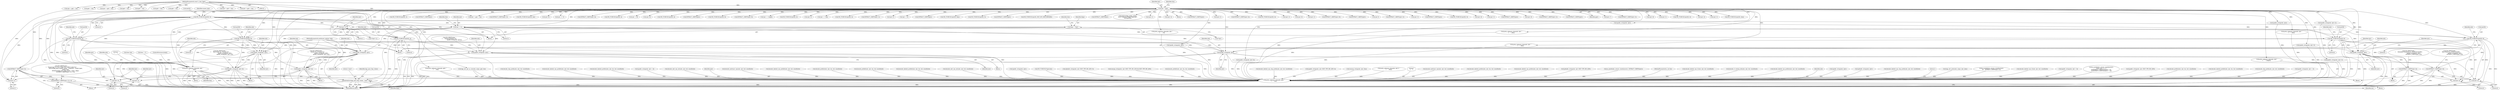 digraph "0_tcpdump_13d52e9c0e7caf7e6325b0051bc90a49968be67f@array" {
"1002413" [label="(Call,ND_TCHECK2(tptr[0], 5))"];
"1000142" [label="(Call,tptr = pptr)"];
"1000128" [label="(MethodParameterIn,const u_char *pptr)"];
"1002421" [label="(Call,tptr+1)"];
"1002424" [label="(Call,flags = *tptr)"];
"1002444" [label="(Call,bittok2str(bgp_pmsi_flag_values, \"none\", flags))"];
"1002449" [label="(Call,EXTRACT_24BITS(tptr+2))"];
"1002448" [label="(Call,EXTRACT_24BITS(tptr+2)>>4)"];
"1002450" [label="(Call,tptr+2)"];
"1002454" [label="(Call,tptr +=5)"];
"1002465" [label="(Call,ND_TCHECK2(tptr[0], 8))"];
"1002476" [label="(Call,ipaddr_string(ndo, tptr))"];
"1002479" [label="(Call,ipaddr_string(ndo, tptr+4))"];
"1002927" [label="(Call,print_unknown_data(ndo, pptr, \"\n\t    \", len))"];
"1002481" [label="(Call,tptr+4)"];
"1002486" [label="(Call,ND_TCHECK2(tptr[0], 8))"];
"1002497" [label="(Call,ipaddr_string(ndo, tptr))"];
"1002500" [label="(Call,ipaddr_string(ndo, tptr+4))"];
"1002502" [label="(Call,tptr+4)"];
"1002507" [label="(Call,ND_TCHECK2(tptr[0], 4))"];
"1002517" [label="(Call,ipaddr_string(ndo, tptr))"];
"1002523" [label="(Call,ND_TCHECK2(tptr[0], 8))"];
"1002534" [label="(Call,ipaddr_string(ndo, tptr))"];
"1002537" [label="(Call,EXTRACT_32BITS(tptr+4))"];
"1002538" [label="(Call,tptr+4)"];
"1002543" [label="(Call,ND_TCHECK2(tptr[0], 8))"];
"1002554" [label="(Call,ipaddr_string(ndo, tptr))"];
"1002557" [label="(Call,EXTRACT_32BITS(tptr+4))"];
"1002558" [label="(Call,tptr+4)"];
"1002570" [label="(Call,print_unknown_data(ndo, tptr, \"\n\t      \", tlen))"];
"1001584" [label="(Call,decode_labeled_vpn_clnp_prefix(ndo, tptr, buf, sizeof(buf)))"];
"1002554" [label="(Call,ipaddr_string(ndo, tptr))"];
"1001641" [label="(Call,tptr = pptr + len)"];
"1001047" [label="(Call,ipaddr_string(ndo, tptr+BGP_VPN_RD_LEN+4))"];
"1002447" [label="(Identifier,flags)"];
"1002528" [label="(Call,ND_PRINT((ndo, \"\n\t      Root-Node %s, LSP-ID 0x%08x\",\n                           ipaddr_string(ndo, tptr),\n                           EXTRACT_32BITS(tptr+4))))"];
"1002512" [label="(Call,ND_PRINT((ndo, \"\n\t      Tunnel-Endpoint %s\",\n                           ipaddr_string(ndo, tptr))))"];
"1000598" [label="(Call,ipaddr_string(ndo, tptr))"];
"1002169" [label="(Call,ND_TCHECK2(tptr[0], 2))"];
"1000977" [label="(Call,isonsap_string(ndo, tptr, tlen))"];
"1002127" [label="(Call,print_unknown_data(ndo, tptr-3, \"\n\t    \", tlen))"];
"1002930" [label="(Literal,\"\n\t    \")"];
"1000682" [label="(Call,print_unknown_data(ndo, tptr, \"\n\t    \", tlen))"];
"1002866" [label="(Call,EXTRACT_32BITS(tptr))"];
"1002274" [label="(Call,EXTRACT_32BITS(tptr+2))"];
"1000385" [label="(Call,ND_TCHECK2(tptr[0], len))"];
"1002458" [label="(Identifier,tlen)"];
"1002931" [label="(Identifier,len)"];
"1002076" [label="(Call,decode_multicast_vpn(ndo, tptr, buf, sizeof(buf)))"];
"1001764" [label="(Call,decode_labeled_prefix4(ndo, tptr, len, buf, sizeof(buf)))"];
"1002538" [label="(Call,tptr+4)"];
"1002530" [label="(Identifier,ndo)"];
"1002326" [label="(Call,tptr+6)"];
"1001633" [label="(Call,print_unknown_data(ndo, tptr, \"\n\t    \", tlen))"];
"1002653" [label="(Call,print_unknown_data(ndo, tptr,\"\n\t      \", length))"];
"1002139" [label="(Call,pptr + len)"];
"1002472" [label="(Identifier,ndo)"];
"1002449" [label="(Call,EXTRACT_24BITS(tptr+2))"];
"1002470" [label="(Call,ND_PRINT((ndo, \"\n\t      Sender %s, P-Group %s\",\n                           ipaddr_string(ndo, tptr),\n                           ipaddr_string(ndo, tptr+4))))"];
"1001804" [label="(Call,decode_labeled_vpn_prefix4(ndo, tptr, buf, sizeof(buf)))"];
"1002603" [label="(Call,tptr += 3)"];
"1000567" [label="(Call,ipaddr_string(ndo, tptr))"];
"1002375" [label="(Call,EXTRACT_16BITS(tptr+4))"];
"1000909" [label="(Call,ip6addr_string(ndo, tptr+BGP_VPN_RD_LEN))"];
"1002490" [label="(Literal,8)"];
"1000486" [label="(Call,ND_TCHECK2(tptr[0], 4))"];
"1002575" [label="(ControlStructure,break;)"];
"1002137" [label="(Call,tptr = pptr + len)"];
"1002405" [label="(Call,tptr +=8)"];
"1002681" [label="(Call,as_printf(ndo, astostr, sizeof(astostr), EXTRACT_32BITS(tptr)))"];
"1000208" [label="(Call,pptr + len)"];
"1002223" [label="(Call,tptr+4)"];
"1002666" [label="(Call,ND_TCHECK2(tptr[0], 4))"];
"1002481" [label="(Call,tptr+4)"];
"1002483" [label="(Literal,4)"];
"1002413" [label="(Call,ND_TCHECK2(tptr[0], 5))"];
"1000129" [label="(MethodParameterIn,u_int len)"];
"1002476" [label="(Call,ipaddr_string(ndo, tptr))"];
"1002493" [label="(Identifier,ndo)"];
"1002410" [label="(Block,)"];
"1001665" [label="(Call,EXTRACT_16BITS(tptr))"];
"1000445" [label="(Call,ND_TCHECK2(tptr[0], 8))"];
"1002242" [label="(Call,EXTRACT_16BITS(tptr+6))"];
"1002658" [label="(Call,tptr += length)"];
"1002423" [label="(Literal,1)"];
"1002466" [label="(Call,tptr[0])"];
"1002450" [label="(Call,tptr+2)"];
"1002417" [label="(Literal,5)"];
"1000587" [label="(Call,ND_TCHECK2(tptr[0], 4))"];
"1002387" [label="(Call,tptr+2)"];
"1001115" [label="(Call,tptr += tlen)"];
"1000321" [label="(Call,ND_TCHECK2(tptr[0], 4))"];
"1002599" [label="(Call,EXTRACT_16BITS(tptr+1))"];
"1002462" [label="(Block,)"];
"1002261" [label="(Call,tptr+2)"];
"1000542" [label="(Call,tptr +=4)"];
"1002453" [label="(Literal,4)"];
"1002686" [label="(Call,EXTRACT_32BITS(tptr))"];
"1002478" [label="(Identifier,tptr)"];
"1002555" [label="(Identifier,ndo)"];
"1001091" [label="(Call,ND_TCHECK2(tptr[0], tlen))"];
"1002497" [label="(Call,ipaddr_string(ndo, tptr))"];
"1002588" [label="(Call,ND_TCHECK2(tptr[0], 3))"];
"1002535" [label="(Identifier,ndo)"];
"1002419" [label="(Identifier,tunnel_type)"];
"1002454" [label="(Call,tptr +=5)"];
"1000461" [label="(Call,EXTRACT_32BITS(tptr))"];
"1002499" [label="(Identifier,tptr)"];
"1002534" [label="(Call,ipaddr_string(ndo, tptr))"];
"1001520" [label="(Call,decode_labeled_vpn_l2(ndo, tptr, buf, sizeof(buf)))"];
"1002500" [label="(Call,ipaddr_string(ndo, tptr+4))"];
"1001658" [label="(Call,ND_TCHECK2(tptr[0], BGP_MP_NLRI_MINSIZE))"];
"1002922" [label="(Block,)"];
"1002501" [label="(Identifier,ndo)"];
"1002927" [label="(Call,print_unknown_data(ndo, pptr, \"\n\t    \", len))"];
"1001312" [label="(Call,decode_rt_routing_info(ndo, tptr, buf, sizeof(buf)))"];
"1002452" [label="(Literal,2)"];
"1002422" [label="(Identifier,tptr)"];
"1001110" [label="(Call,print_unknown_data(ndo, tptr, \"\n\t    \", tlen))"];
"1001280" [label="(Call,decode_labeled_vpn_prefix4(ndo, tptr, buf, sizeof(buf)))"];
"1002444" [label="(Call,bittok2str(bgp_pmsi_flag_values, \"none\", flags))"];
"1002572" [label="(Identifier,tptr)"];
"1002480" [label="(Identifier,ndo)"];
"1002928" [label="(Identifier,ndo)"];
"1002429" [label="(Identifier,tlen)"];
"1002455" [label="(Identifier,tptr)"];
"1000767" [label="(Call,ipaddr_string(ndo, tptr))"];
"1002475" [label="(Block,)"];
"1002558" [label="(Call,tptr+4)"];
"1000622" [label="(Call,EXTRACT_16BITS(tptr))"];
"1002496" [label="(Block,)"];
"1002515" [label="(Block,)"];
"1002431" [label="(Call,ND_PRINT((ndo, \"\n\t    Tunnel-type %s (%u), Flags [%s], MPLS Label %u\",\n                       tok2str(bgp_pmsi_tunnel_values, \"Unknown\", tunnel_type),\n                       tunnel_type,\n                       bittok2str(bgp_pmsi_flag_values, \"none\", flags),\n                       EXTRACT_24BITS(tptr+2)>>4)))"];
"1000861" [label="(Call,ip6addr_string(ndo, tptr))"];
"1001711" [label="(Call,pptr + len)"];
"1002012" [label="(Call,decode_labeled_vpn_clnp_prefix(ndo, tptr, buf, sizeof(buf)))"];
"1000170" [label="(Call,tok2str(bgp_origin_values,\n\t\t\t\t\t\t\"Unknown Origin Typecode\",\n\t\t\t\t\t\ttptr[0]))"];
"1002933" [label="(Literal,1)"];
"1002553" [label="(Block,)"];
"1002498" [label="(Identifier,ndo)"];
"1002818" [label="(Call,bgp_attr_print(ndo, atype, tptr, alen))"];
"1002600" [label="(Call,tptr+1)"];
"1002255" [label="(Call,as_printf(ndo, astostr, sizeof(astostr),\n\t\t\t    EXTRACT_32BITS(tptr+2)))"];
"1002316" [label="(Call,ipaddr_string(ndo, tptr+2))"];
"1002570" [label="(Call,print_unknown_data(ndo, tptr, \"\n\t      \", tlen))"];
"1002218" [label="(Call,tptr+4)"];
"1001948" [label="(Call,decode_labeled_vpn_l2(ndo, tptr, buf, sizeof(buf)))"];
"1002547" [label="(Literal,8)"];
"1000428" [label="(Call,ipaddr_string(ndo, tptr + 4))"];
"1000130" [label="(Block,)"];
"1000493" [label="(Call,EXTRACT_32BITS(tptr))"];
"1002523" [label="(Call,ND_TCHECK2(tptr[0], 8))"];
"1002937" [label="(MethodReturn,RET)"];
"1002465" [label="(Call,ND_TCHECK2(tptr[0], 8))"];
"1000258" [label="(Call,as_printf(ndo, astostr, sizeof(astostr),\n\t\t\t\tas_size == 2 ?\n\t\t\t\tEXTRACT_16BITS(&tptr[2 + i]) :\n\t\t\t\tEXTRACT_32BITS(&tptr[2 + i])))"];
"1002367" [label="(Call,tptr+2)"];
"1002548" [label="(Call,ND_PRINT((ndo, \"\n\t      Extended-Tunnel-ID %s, P2MP-ID 0x%08x\",\n                           ipaddr_string(ndo, tptr),\n                           EXTRACT_32BITS(tptr+4))))"];
"1002302" [label="(Call,ipaddr_string(ndo, tptr+2))"];
"1002217" [label="(Call,EXTRACT_32BITS(tptr+4))"];
"1000815" [label="(Call,ipaddr_string(ndo, tptr+BGP_VPN_RD_LEN))"];
"1001724" [label="(Call,decode_prefix4(ndo, tptr, len, buf, sizeof(buf)))"];
"1002491" [label="(Call,ND_PRINT((ndo, \"\n\t      Root-Node %s, P-Group %s\",\n                           ipaddr_string(ndo, tptr),\n                           ipaddr_string(ndo, tptr+4))))"];
"1001643" [label="(Call,pptr + len)"];
"1000126" [label="(MethodParameterIn,netdissect_options *ndo)"];
"1000347" [label="(Call,ND_TCHECK2(tptr[0], 4))"];
"1000143" [label="(Identifier,tptr)"];
"1002239" [label="(Call,tptr+2)"];
"1001448" [label="(Call,decode_labeled_prefix6(ndo, tptr, len, buf, sizeof(buf)))"];
"1000146" [label="(Identifier,tlen)"];
"1001980" [label="(Call,decode_clnp_prefix(ndo, tptr, buf, sizeof(buf)))"];
"1002518" [label="(Identifier,ndo)"];
"1002511" [label="(Literal,4)"];
"1002420" [label="(Call,*(tptr+1))"];
"1000408" [label="(Call,ipaddr_string(ndo, tptr + 2))"];
"1002507" [label="(Call,ND_TCHECK2(tptr[0], 4))"];
"1002237" [label="(Call,ipaddr_string(ndo, tptr+2))"];
"1001187" [label="(Call,pptr + len)"];
"1002569" [label="(Block,)"];
"1002343" [label="(Call,tptr+6)"];
"1002304" [label="(Call,tptr+2)"];
"1002264" [label="(Call,EXTRACT_16BITS(tptr+6))"];
"1002514" [label="(Identifier,ndo)"];
"1001552" [label="(Call,decode_clnp_prefix(ndo, tptr, buf, sizeof(buf)))"];
"1002550" [label="(Identifier,ndo)"];
"1002574" [label="(Identifier,tlen)"];
"1001916" [label="(Call,decode_labeled_vpn_prefix6(ndo, tptr, buf, sizeof(buf)))"];
"1002524" [label="(Call,tptr[0])"];
"1000142" [label="(Call,tptr = pptr)"];
"1002176" [label="(Call,EXTRACT_16BITS(tptr))"];
"1002908" [label="(Call,print_unknown_data(ndo, pptr, \"\n\t    \", len))"];
"1002487" [label="(Call,tptr[0])"];
"1002571" [label="(Identifier,ndo)"];
"1002109" [label="(Call,tptr-3)"];
"1002519" [label="(Identifier,tptr)"];
"1002504" [label="(Literal,4)"];
"1002212" [label="(Call,EXTRACT_16BITS(tptr+2))"];
"1002372" [label="(Call,tptr+3)"];
"1001240" [label="(Call,decode_labeled_prefix4(ndo, tptr, len, buf, sizeof(buf)))"];
"1000426" [label="(Call,EXTRACT_32BITS(tptr))"];
"1000463" [label="(Call,ipaddr_string(ndo, tptr + 4))"];
"1000615" [label="(Call,ND_TCHECK2(tptr[0], 3))"];
"1001376" [label="(Call,decode_mdt_vpn_nlri(ndo, tptr, buf, sizeof(buf)))"];
"1002929" [label="(Identifier,pptr)"];
"1001344" [label="(Call,decode_multicast_vpn(ndo, tptr, buf, sizeof(buf)))"];
"1002544" [label="(Call,tptr[0])"];
"1002443" [label="(Block,)"];
"1002469" [label="(Literal,8)"];
"1001488" [label="(Call,decode_labeled_vpn_prefix6(ndo, tptr, buf, sizeof(buf)))"];
"1002533" [label="(Block,)"];
"1002243" [label="(Call,tptr+6)"];
"1002486" [label="(Call,ND_TCHECK2(tptr[0], 8))"];
"1002451" [label="(Identifier,tptr)"];
"1001200" [label="(Call,decode_prefix4(ndo, tptr, len, buf, sizeof(buf)))"];
"1002543" [label="(Call,ND_TCHECK2(tptr[0], 8))"];
"1002318" [label="(Call,tptr+2)"];
"1002425" [label="(Identifier,flags)"];
"1002424" [label="(Call,flags = *tptr)"];
"1002479" [label="(Call,ipaddr_string(ndo, tptr+4))"];
"1002559" [label="(Identifier,tptr)"];
"1001836" [label="(Call,decode_prefix6(ndo, tptr, len, buf, sizeof(buf)))"];
"1001876" [label="(Call,decode_labeled_prefix6(ndo, tptr, len, buf, sizeof(buf)))"];
"1000406" [label="(Call,EXTRACT_16BITS(tptr))"];
"1002477" [label="(Identifier,ndo)"];
"1000206" [label="(Call,tptr < pptr + len)"];
"1000128" [label="(MethodParameterIn,const u_char *pptr)"];
"1002573" [label="(Literal,\"\n\t      \")"];
"1002349" [label="(Call,tptr+6)"];
"1002446" [label="(Literal,\"none\")"];
"1002448" [label="(Call,EXTRACT_24BITS(tptr+2)>>4)"];
"1002556" [label="(Identifier,tptr)"];
"1002386" [label="(Call,EXTRACT_16BITS(tptr+2))"];
"1002560" [label="(Literal,4)"];
"1002414" [label="(Call,tptr[0])"];
"1002044" [label="(Call,decode_mdt_vpn_nlri(ndo, tptr, buf, sizeof(buf)))"];
"1002482" [label="(Identifier,tptr)"];
"1002539" [label="(Identifier,tptr)"];
"1000955" [label="(Call,ipaddr_string(ndo, tptr))"];
"1002923" [label="(Call,ND_TCHECK2(*pptr,len))"];
"1000145" [label="(Call,tlen=len)"];
"1000357" [label="(Call,EXTRACT_32BITS(tptr))"];
"1000144" [label="(Identifier,pptr)"];
"1002426" [label="(Call,*tptr)"];
"1002540" [label="(Literal,4)"];
"1002508" [label="(Call,tptr[0])"];
"1002527" [label="(Literal,8)"];
"1000200" [label="(Call,bgp_attr_get_as_size(ndo, atype, pptr, len))"];
"1002445" [label="(Identifier,bgp_pmsi_flag_values)"];
"1002333" [label="(Call,tptr+7)"];
"1002260" [label="(Call,EXTRACT_32BITS(tptr+2))"];
"1002396" [label="(Call,print_unknown_data(ndo, tptr, \"\n\t      \", 8))"];
"1002265" [label="(Call,tptr+6)"];
"1002421" [label="(Call,tptr+1)"];
"1002456" [label="(Literal,5)"];
"1001076" [label="(Call,ip6addr_string(ndo, tptr+BGP_VPN_RD_LEN+3))"];
"1002457" [label="(Call,tlen -= 5)"];
"1002502" [label="(Call,tptr+4)"];
"1002536" [label="(Identifier,tptr)"];
"1002275" [label="(Call,tptr+2)"];
"1000331" [label="(Call,ipaddr_string(ndo, tptr))"];
"1002503" [label="(Identifier,tptr)"];
"1002517" [label="(Call,ipaddr_string(ndo, tptr))"];
"1001185" [label="(Call,tptr < pptr + len)"];
"1002537" [label="(Call,EXTRACT_32BITS(tptr+4))"];
"1002557" [label="(Call,EXTRACT_32BITS(tptr+4))"];
"1002221" [label="(Call,ipaddr_string(ndo, tptr+4))"];
"1001018" [label="(Call,isonsap_string(ndo, tptr+BGP_VPN_RD_LEN,tlen-BGP_VPN_RD_LEN))"];
"1001709" [label="(Call,tptr < pptr + len)"];
"1000557" [label="(Call,ND_TCHECK2(tptr[0], 4))"];
"1002376" [label="(Call,tptr+4)"];
"1001408" [label="(Call,decode_prefix6(ndo, tptr, len, buf, sizeof(buf)))"];
"1002213" [label="(Call,tptr+2)"];
"1000663" [label="(Call,ND_TCHECK2(tptr[0], tlen))"];
"1002413" -> "1002410"  [label="AST: "];
"1002413" -> "1002417"  [label="CFG: "];
"1002414" -> "1002413"  [label="AST: "];
"1002417" -> "1002413"  [label="AST: "];
"1002419" -> "1002413"  [label="CFG: "];
"1002413" -> "1002937"  [label="DDG: "];
"1002413" -> "1002937"  [label="DDG: "];
"1000142" -> "1002413"  [label="DDG: "];
"1002413" -> "1002421"  [label="DDG: "];
"1002413" -> "1002424"  [label="DDG: "];
"1002413" -> "1002449"  [label="DDG: "];
"1002413" -> "1002450"  [label="DDG: "];
"1002413" -> "1002454"  [label="DDG: "];
"1002413" -> "1002465"  [label="DDG: "];
"1002413" -> "1002486"  [label="DDG: "];
"1002413" -> "1002507"  [label="DDG: "];
"1002413" -> "1002523"  [label="DDG: "];
"1002413" -> "1002543"  [label="DDG: "];
"1002413" -> "1002570"  [label="DDG: "];
"1000142" -> "1000130"  [label="AST: "];
"1000142" -> "1000144"  [label="CFG: "];
"1000143" -> "1000142"  [label="AST: "];
"1000144" -> "1000142"  [label="AST: "];
"1000146" -> "1000142"  [label="CFG: "];
"1000142" -> "1002937"  [label="DDG: "];
"1000142" -> "1002937"  [label="DDG: "];
"1000128" -> "1000142"  [label="DDG: "];
"1000142" -> "1000170"  [label="DDG: "];
"1000142" -> "1000206"  [label="DDG: "];
"1000142" -> "1000321"  [label="DDG: "];
"1000142" -> "1000331"  [label="DDG: "];
"1000142" -> "1000347"  [label="DDG: "];
"1000142" -> "1000357"  [label="DDG: "];
"1000142" -> "1000385"  [label="DDG: "];
"1000142" -> "1000406"  [label="DDG: "];
"1000142" -> "1000426"  [label="DDG: "];
"1000142" -> "1000445"  [label="DDG: "];
"1000142" -> "1000461"  [label="DDG: "];
"1000142" -> "1000486"  [label="DDG: "];
"1000142" -> "1000493"  [label="DDG: "];
"1000142" -> "1000542"  [label="DDG: "];
"1000142" -> "1000557"  [label="DDG: "];
"1000142" -> "1000567"  [label="DDG: "];
"1000142" -> "1000587"  [label="DDG: "];
"1000142" -> "1000598"  [label="DDG: "];
"1000142" -> "1000615"  [label="DDG: "];
"1000142" -> "1000622"  [label="DDG: "];
"1000142" -> "1000663"  [label="DDG: "];
"1000142" -> "1000682"  [label="DDG: "];
"1000142" -> "1001091"  [label="DDG: "];
"1000142" -> "1001110"  [label="DDG: "];
"1000142" -> "1001115"  [label="DDG: "];
"1000142" -> "1001633"  [label="DDG: "];
"1000142" -> "1001658"  [label="DDG: "];
"1000142" -> "1001665"  [label="DDG: "];
"1000142" -> "1002109"  [label="DDG: "];
"1000142" -> "1002169"  [label="DDG: "];
"1000142" -> "1002176"  [label="DDG: "];
"1000142" -> "1002212"  [label="DDG: "];
"1000142" -> "1002213"  [label="DDG: "];
"1000142" -> "1002217"  [label="DDG: "];
"1000142" -> "1002218"  [label="DDG: "];
"1000142" -> "1002221"  [label="DDG: "];
"1000142" -> "1002223"  [label="DDG: "];
"1000142" -> "1002237"  [label="DDG: "];
"1000142" -> "1002239"  [label="DDG: "];
"1000142" -> "1002242"  [label="DDG: "];
"1000142" -> "1002243"  [label="DDG: "];
"1000142" -> "1002260"  [label="DDG: "];
"1000142" -> "1002261"  [label="DDG: "];
"1000142" -> "1002264"  [label="DDG: "];
"1000142" -> "1002265"  [label="DDG: "];
"1000142" -> "1002274"  [label="DDG: "];
"1000142" -> "1002275"  [label="DDG: "];
"1000142" -> "1002302"  [label="DDG: "];
"1000142" -> "1002304"  [label="DDG: "];
"1000142" -> "1002316"  [label="DDG: "];
"1000142" -> "1002318"  [label="DDG: "];
"1000142" -> "1002326"  [label="DDG: "];
"1000142" -> "1002333"  [label="DDG: "];
"1000142" -> "1002343"  [label="DDG: "];
"1000142" -> "1002349"  [label="DDG: "];
"1000142" -> "1002367"  [label="DDG: "];
"1000142" -> "1002372"  [label="DDG: "];
"1000142" -> "1002375"  [label="DDG: "];
"1000142" -> "1002376"  [label="DDG: "];
"1000142" -> "1002386"  [label="DDG: "];
"1000142" -> "1002387"  [label="DDG: "];
"1000142" -> "1002396"  [label="DDG: "];
"1000142" -> "1002405"  [label="DDG: "];
"1000142" -> "1002421"  [label="DDG: "];
"1000142" -> "1002449"  [label="DDG: "];
"1000142" -> "1002450"  [label="DDG: "];
"1000142" -> "1002454"  [label="DDG: "];
"1000142" -> "1002465"  [label="DDG: "];
"1000142" -> "1002476"  [label="DDG: "];
"1000142" -> "1002486"  [label="DDG: "];
"1000142" -> "1002497"  [label="DDG: "];
"1000142" -> "1002507"  [label="DDG: "];
"1000142" -> "1002517"  [label="DDG: "];
"1000142" -> "1002523"  [label="DDG: "];
"1000142" -> "1002534"  [label="DDG: "];
"1000142" -> "1002543"  [label="DDG: "];
"1000142" -> "1002554"  [label="DDG: "];
"1000142" -> "1002570"  [label="DDG: "];
"1000142" -> "1002588"  [label="DDG: "];
"1000142" -> "1002599"  [label="DDG: "];
"1000142" -> "1002600"  [label="DDG: "];
"1000142" -> "1002603"  [label="DDG: "];
"1000142" -> "1002653"  [label="DDG: "];
"1000142" -> "1002658"  [label="DDG: "];
"1000142" -> "1002666"  [label="DDG: "];
"1000142" -> "1002686"  [label="DDG: "];
"1000142" -> "1002866"  [label="DDG: "];
"1000128" -> "1000125"  [label="AST: "];
"1000128" -> "1002937"  [label="DDG: "];
"1000128" -> "1000200"  [label="DDG: "];
"1000128" -> "1000206"  [label="DDG: "];
"1000128" -> "1000208"  [label="DDG: "];
"1000128" -> "1001185"  [label="DDG: "];
"1000128" -> "1001187"  [label="DDG: "];
"1000128" -> "1001641"  [label="DDG: "];
"1000128" -> "1001643"  [label="DDG: "];
"1000128" -> "1001709"  [label="DDG: "];
"1000128" -> "1001711"  [label="DDG: "];
"1000128" -> "1002137"  [label="DDG: "];
"1000128" -> "1002139"  [label="DDG: "];
"1000128" -> "1002908"  [label="DDG: "];
"1000128" -> "1002927"  [label="DDG: "];
"1002421" -> "1002420"  [label="AST: "];
"1002421" -> "1002423"  [label="CFG: "];
"1002422" -> "1002421"  [label="AST: "];
"1002423" -> "1002421"  [label="AST: "];
"1002420" -> "1002421"  [label="CFG: "];
"1002424" -> "1002410"  [label="AST: "];
"1002424" -> "1002426"  [label="CFG: "];
"1002425" -> "1002424"  [label="AST: "];
"1002426" -> "1002424"  [label="AST: "];
"1002429" -> "1002424"  [label="CFG: "];
"1002424" -> "1002937"  [label="DDG: "];
"1002424" -> "1002444"  [label="DDG: "];
"1002444" -> "1002443"  [label="AST: "];
"1002444" -> "1002447"  [label="CFG: "];
"1002445" -> "1002444"  [label="AST: "];
"1002446" -> "1002444"  [label="AST: "];
"1002447" -> "1002444"  [label="AST: "];
"1002451" -> "1002444"  [label="CFG: "];
"1002444" -> "1002937"  [label="DDG: "];
"1002444" -> "1002937"  [label="DDG: "];
"1002444" -> "1002937"  [label="DDG: "];
"1002449" -> "1002448"  [label="AST: "];
"1002449" -> "1002450"  [label="CFG: "];
"1002450" -> "1002449"  [label="AST: "];
"1002453" -> "1002449"  [label="CFG: "];
"1002449" -> "1002937"  [label="DDG: "];
"1002449" -> "1002448"  [label="DDG: "];
"1002448" -> "1002443"  [label="AST: "];
"1002448" -> "1002453"  [label="CFG: "];
"1002453" -> "1002448"  [label="AST: "];
"1002431" -> "1002448"  [label="CFG: "];
"1002448" -> "1002937"  [label="DDG: "];
"1002448" -> "1002937"  [label="DDG: "];
"1002450" -> "1002452"  [label="CFG: "];
"1002451" -> "1002450"  [label="AST: "];
"1002452" -> "1002450"  [label="AST: "];
"1002454" -> "1002410"  [label="AST: "];
"1002454" -> "1002456"  [label="CFG: "];
"1002455" -> "1002454"  [label="AST: "];
"1002456" -> "1002454"  [label="AST: "];
"1002458" -> "1002454"  [label="CFG: "];
"1002454" -> "1002937"  [label="DDG: "];
"1002454" -> "1002465"  [label="DDG: "];
"1002454" -> "1002476"  [label="DDG: "];
"1002454" -> "1002486"  [label="DDG: "];
"1002454" -> "1002497"  [label="DDG: "];
"1002454" -> "1002507"  [label="DDG: "];
"1002454" -> "1002517"  [label="DDG: "];
"1002454" -> "1002523"  [label="DDG: "];
"1002454" -> "1002534"  [label="DDG: "];
"1002454" -> "1002543"  [label="DDG: "];
"1002454" -> "1002554"  [label="DDG: "];
"1002454" -> "1002570"  [label="DDG: "];
"1002465" -> "1002462"  [label="AST: "];
"1002465" -> "1002469"  [label="CFG: "];
"1002466" -> "1002465"  [label="AST: "];
"1002469" -> "1002465"  [label="AST: "];
"1002472" -> "1002465"  [label="CFG: "];
"1002465" -> "1002937"  [label="DDG: "];
"1002465" -> "1002937"  [label="DDG: "];
"1002465" -> "1002476"  [label="DDG: "];
"1002465" -> "1002479"  [label="DDG: "];
"1002465" -> "1002481"  [label="DDG: "];
"1002476" -> "1002475"  [label="AST: "];
"1002476" -> "1002478"  [label="CFG: "];
"1002477" -> "1002476"  [label="AST: "];
"1002478" -> "1002476"  [label="AST: "];
"1002480" -> "1002476"  [label="CFG: "];
"1002476" -> "1002937"  [label="DDG: "];
"1000126" -> "1002476"  [label="DDG: "];
"1002476" -> "1002479"  [label="DDG: "];
"1002476" -> "1002479"  [label="DDG: "];
"1002476" -> "1002481"  [label="DDG: "];
"1002479" -> "1002475"  [label="AST: "];
"1002479" -> "1002481"  [label="CFG: "];
"1002480" -> "1002479"  [label="AST: "];
"1002481" -> "1002479"  [label="AST: "];
"1002470" -> "1002479"  [label="CFG: "];
"1002479" -> "1002937"  [label="DDG: "];
"1002479" -> "1002937"  [label="DDG: "];
"1002479" -> "1002937"  [label="DDG: "];
"1000126" -> "1002479"  [label="DDG: "];
"1002479" -> "1002927"  [label="DDG: "];
"1002927" -> "1002922"  [label="AST: "];
"1002927" -> "1002931"  [label="CFG: "];
"1002928" -> "1002927"  [label="AST: "];
"1002929" -> "1002927"  [label="AST: "];
"1002930" -> "1002927"  [label="AST: "];
"1002931" -> "1002927"  [label="AST: "];
"1002933" -> "1002927"  [label="CFG: "];
"1002927" -> "1002937"  [label="DDG: "];
"1002927" -> "1002937"  [label="DDG: "];
"1002927" -> "1002937"  [label="DDG: "];
"1002927" -> "1002937"  [label="DDG: "];
"1000815" -> "1002927"  [label="DDG: "];
"1000682" -> "1002927"  [label="DDG: "];
"1001804" -> "1002927"  [label="DDG: "];
"1001047" -> "1002927"  [label="DDG: "];
"1001018" -> "1002927"  [label="DDG: "];
"1001724" -> "1002927"  [label="DDG: "];
"1001916" -> "1002927"  [label="DDG: "];
"1000861" -> "1002927"  [label="DDG: "];
"1000258" -> "1002927"  [label="DDG: "];
"1001520" -> "1002927"  [label="DDG: "];
"1001376" -> "1002927"  [label="DDG: "];
"1001948" -> "1002927"  [label="DDG: "];
"1001876" -> "1002927"  [label="DDG: "];
"1002534" -> "1002927"  [label="DDG: "];
"1000200" -> "1002927"  [label="DDG: "];
"1000200" -> "1002927"  [label="DDG: "];
"1002554" -> "1002927"  [label="DDG: "];
"1000598" -> "1002927"  [label="DDG: "];
"1001448" -> "1002927"  [label="DDG: "];
"1002570" -> "1002927"  [label="DDG: "];
"1000567" -> "1002927"  [label="DDG: "];
"1002908" -> "1002927"  [label="DDG: "];
"1002908" -> "1002927"  [label="DDG: "];
"1001312" -> "1002927"  [label="DDG: "];
"1002221" -> "1002927"  [label="DDG: "];
"1000408" -> "1002927"  [label="DDG: "];
"1002044" -> "1002927"  [label="DDG: "];
"1001633" -> "1002927"  [label="DDG: "];
"1002127" -> "1002927"  [label="DDG: "];
"1000331" -> "1002927"  [label="DDG: "];
"1001110" -> "1002927"  [label="DDG: "];
"1002517" -> "1002927"  [label="DDG: "];
"1002012" -> "1002927"  [label="DDG: "];
"1001076" -> "1002927"  [label="DDG: "];
"1001240" -> "1002927"  [label="DDG: "];
"1000909" -> "1002927"  [label="DDG: "];
"1001980" -> "1002927"  [label="DDG: "];
"1002316" -> "1002927"  [label="DDG: "];
"1000463" -> "1002927"  [label="DDG: "];
"1001584" -> "1002927"  [label="DDG: "];
"1001836" -> "1002927"  [label="DDG: "];
"1002076" -> "1002927"  [label="DDG: "];
"1002255" -> "1002927"  [label="DDG: "];
"1002818" -> "1002927"  [label="DDG: "];
"1001408" -> "1002927"  [label="DDG: "];
"1002681" -> "1002927"  [label="DDG: "];
"1001280" -> "1002927"  [label="DDG: "];
"1001344" -> "1002927"  [label="DDG: "];
"1002237" -> "1002927"  [label="DDG: "];
"1002302" -> "1002927"  [label="DDG: "];
"1001764" -> "1002927"  [label="DDG: "];
"1001488" -> "1002927"  [label="DDG: "];
"1001552" -> "1002927"  [label="DDG: "];
"1000977" -> "1002927"  [label="DDG: "];
"1000955" -> "1002927"  [label="DDG: "];
"1000428" -> "1002927"  [label="DDG: "];
"1000767" -> "1002927"  [label="DDG: "];
"1002653" -> "1002927"  [label="DDG: "];
"1002396" -> "1002927"  [label="DDG: "];
"1001200" -> "1002927"  [label="DDG: "];
"1002500" -> "1002927"  [label="DDG: "];
"1000126" -> "1002927"  [label="DDG: "];
"1002923" -> "1002927"  [label="DDG: "];
"1000129" -> "1002927"  [label="DDG: "];
"1002481" -> "1002483"  [label="CFG: "];
"1002482" -> "1002481"  [label="AST: "];
"1002483" -> "1002481"  [label="AST: "];
"1002481" -> "1002937"  [label="DDG: "];
"1002486" -> "1002462"  [label="AST: "];
"1002486" -> "1002490"  [label="CFG: "];
"1002487" -> "1002486"  [label="AST: "];
"1002490" -> "1002486"  [label="AST: "];
"1002493" -> "1002486"  [label="CFG: "];
"1002486" -> "1002937"  [label="DDG: "];
"1002486" -> "1002937"  [label="DDG: "];
"1002486" -> "1002497"  [label="DDG: "];
"1002486" -> "1002500"  [label="DDG: "];
"1002486" -> "1002502"  [label="DDG: "];
"1002497" -> "1002496"  [label="AST: "];
"1002497" -> "1002499"  [label="CFG: "];
"1002498" -> "1002497"  [label="AST: "];
"1002499" -> "1002497"  [label="AST: "];
"1002501" -> "1002497"  [label="CFG: "];
"1002497" -> "1002937"  [label="DDG: "];
"1000126" -> "1002497"  [label="DDG: "];
"1002497" -> "1002500"  [label="DDG: "];
"1002497" -> "1002500"  [label="DDG: "];
"1002497" -> "1002502"  [label="DDG: "];
"1002500" -> "1002496"  [label="AST: "];
"1002500" -> "1002502"  [label="CFG: "];
"1002501" -> "1002500"  [label="AST: "];
"1002502" -> "1002500"  [label="AST: "];
"1002491" -> "1002500"  [label="CFG: "];
"1002500" -> "1002937"  [label="DDG: "];
"1002500" -> "1002937"  [label="DDG: "];
"1002500" -> "1002937"  [label="DDG: "];
"1000126" -> "1002500"  [label="DDG: "];
"1002502" -> "1002504"  [label="CFG: "];
"1002503" -> "1002502"  [label="AST: "];
"1002504" -> "1002502"  [label="AST: "];
"1002502" -> "1002937"  [label="DDG: "];
"1002507" -> "1002462"  [label="AST: "];
"1002507" -> "1002511"  [label="CFG: "];
"1002508" -> "1002507"  [label="AST: "];
"1002511" -> "1002507"  [label="AST: "];
"1002514" -> "1002507"  [label="CFG: "];
"1002507" -> "1002937"  [label="DDG: "];
"1002507" -> "1002937"  [label="DDG: "];
"1002507" -> "1002517"  [label="DDG: "];
"1002517" -> "1002515"  [label="AST: "];
"1002517" -> "1002519"  [label="CFG: "];
"1002518" -> "1002517"  [label="AST: "];
"1002519" -> "1002517"  [label="AST: "];
"1002512" -> "1002517"  [label="CFG: "];
"1002517" -> "1002937"  [label="DDG: "];
"1002517" -> "1002937"  [label="DDG: "];
"1002517" -> "1002937"  [label="DDG: "];
"1000126" -> "1002517"  [label="DDG: "];
"1002523" -> "1002462"  [label="AST: "];
"1002523" -> "1002527"  [label="CFG: "];
"1002524" -> "1002523"  [label="AST: "];
"1002527" -> "1002523"  [label="AST: "];
"1002530" -> "1002523"  [label="CFG: "];
"1002523" -> "1002937"  [label="DDG: "];
"1002523" -> "1002937"  [label="DDG: "];
"1002523" -> "1002534"  [label="DDG: "];
"1002523" -> "1002537"  [label="DDG: "];
"1002523" -> "1002538"  [label="DDG: "];
"1002534" -> "1002533"  [label="AST: "];
"1002534" -> "1002536"  [label="CFG: "];
"1002535" -> "1002534"  [label="AST: "];
"1002536" -> "1002534"  [label="AST: "];
"1002539" -> "1002534"  [label="CFG: "];
"1002534" -> "1002937"  [label="DDG: "];
"1002534" -> "1002937"  [label="DDG: "];
"1000126" -> "1002534"  [label="DDG: "];
"1002534" -> "1002537"  [label="DDG: "];
"1002534" -> "1002538"  [label="DDG: "];
"1002537" -> "1002533"  [label="AST: "];
"1002537" -> "1002538"  [label="CFG: "];
"1002538" -> "1002537"  [label="AST: "];
"1002528" -> "1002537"  [label="CFG: "];
"1002537" -> "1002937"  [label="DDG: "];
"1002537" -> "1002937"  [label="DDG: "];
"1002538" -> "1002540"  [label="CFG: "];
"1002539" -> "1002538"  [label="AST: "];
"1002540" -> "1002538"  [label="AST: "];
"1002538" -> "1002937"  [label="DDG: "];
"1002543" -> "1002462"  [label="AST: "];
"1002543" -> "1002547"  [label="CFG: "];
"1002544" -> "1002543"  [label="AST: "];
"1002547" -> "1002543"  [label="AST: "];
"1002550" -> "1002543"  [label="CFG: "];
"1002543" -> "1002937"  [label="DDG: "];
"1002543" -> "1002937"  [label="DDG: "];
"1002543" -> "1002554"  [label="DDG: "];
"1002543" -> "1002557"  [label="DDG: "];
"1002543" -> "1002558"  [label="DDG: "];
"1002554" -> "1002553"  [label="AST: "];
"1002554" -> "1002556"  [label="CFG: "];
"1002555" -> "1002554"  [label="AST: "];
"1002556" -> "1002554"  [label="AST: "];
"1002559" -> "1002554"  [label="CFG: "];
"1002554" -> "1002937"  [label="DDG: "];
"1002554" -> "1002937"  [label="DDG: "];
"1000126" -> "1002554"  [label="DDG: "];
"1002554" -> "1002557"  [label="DDG: "];
"1002554" -> "1002558"  [label="DDG: "];
"1002557" -> "1002553"  [label="AST: "];
"1002557" -> "1002558"  [label="CFG: "];
"1002558" -> "1002557"  [label="AST: "];
"1002548" -> "1002557"  [label="CFG: "];
"1002557" -> "1002937"  [label="DDG: "];
"1002557" -> "1002937"  [label="DDG: "];
"1002558" -> "1002560"  [label="CFG: "];
"1002559" -> "1002558"  [label="AST: "];
"1002560" -> "1002558"  [label="AST: "];
"1002558" -> "1002937"  [label="DDG: "];
"1002570" -> "1002569"  [label="AST: "];
"1002570" -> "1002574"  [label="CFG: "];
"1002571" -> "1002570"  [label="AST: "];
"1002572" -> "1002570"  [label="AST: "];
"1002573" -> "1002570"  [label="AST: "];
"1002574" -> "1002570"  [label="AST: "];
"1002575" -> "1002570"  [label="CFG: "];
"1002570" -> "1002937"  [label="DDG: "];
"1002570" -> "1002937"  [label="DDG: "];
"1002570" -> "1002937"  [label="DDG: "];
"1002570" -> "1002937"  [label="DDG: "];
"1000126" -> "1002570"  [label="DDG: "];
"1002457" -> "1002570"  [label="DDG: "];
"1000145" -> "1002570"  [label="DDG: "];
}
